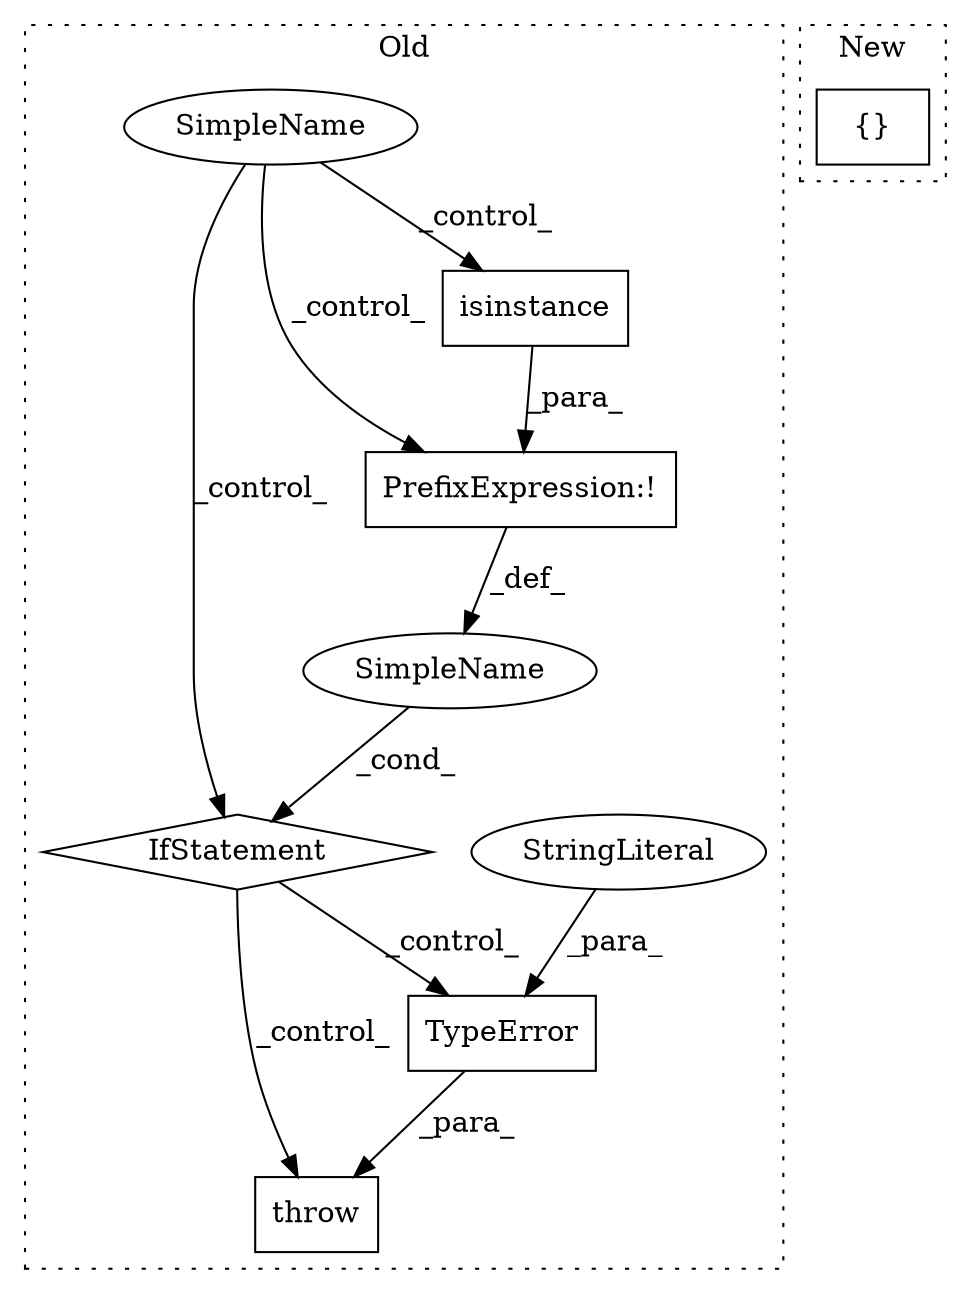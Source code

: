 digraph G {
subgraph cluster0 {
1 [label="TypeError" a="32" s="17358,17470" l="10,1" shape="box"];
3 [label="throw" a="53" s="17352" l="6" shape="box"];
4 [label="StringLiteral" a="45" s="17368" l="102" shape="ellipse"];
5 [label="SimpleName" a="42" s="" l="" shape="ellipse"];
6 [label="IfStatement" a="25" s="17264,17332" l="4,2" shape="diamond"];
7 [label="PrefixExpression:!" a="38" s="17268" l="1" shape="box"];
8 [label="isinstance" a="32" s="17269,17330" l="11,2" shape="box"];
9 [label="SimpleName" a="42" s="" l="" shape="ellipse"];
label = "Old";
style="dotted";
}
subgraph cluster1 {
2 [label="{}" a="4" s="16005" l="2" shape="box"];
label = "New";
style="dotted";
}
1 -> 3 [label="_para_"];
4 -> 1 [label="_para_"];
5 -> 6 [label="_cond_"];
6 -> 1 [label="_control_"];
6 -> 3 [label="_control_"];
7 -> 5 [label="_def_"];
8 -> 7 [label="_para_"];
9 -> 6 [label="_control_"];
9 -> 7 [label="_control_"];
9 -> 8 [label="_control_"];
}
